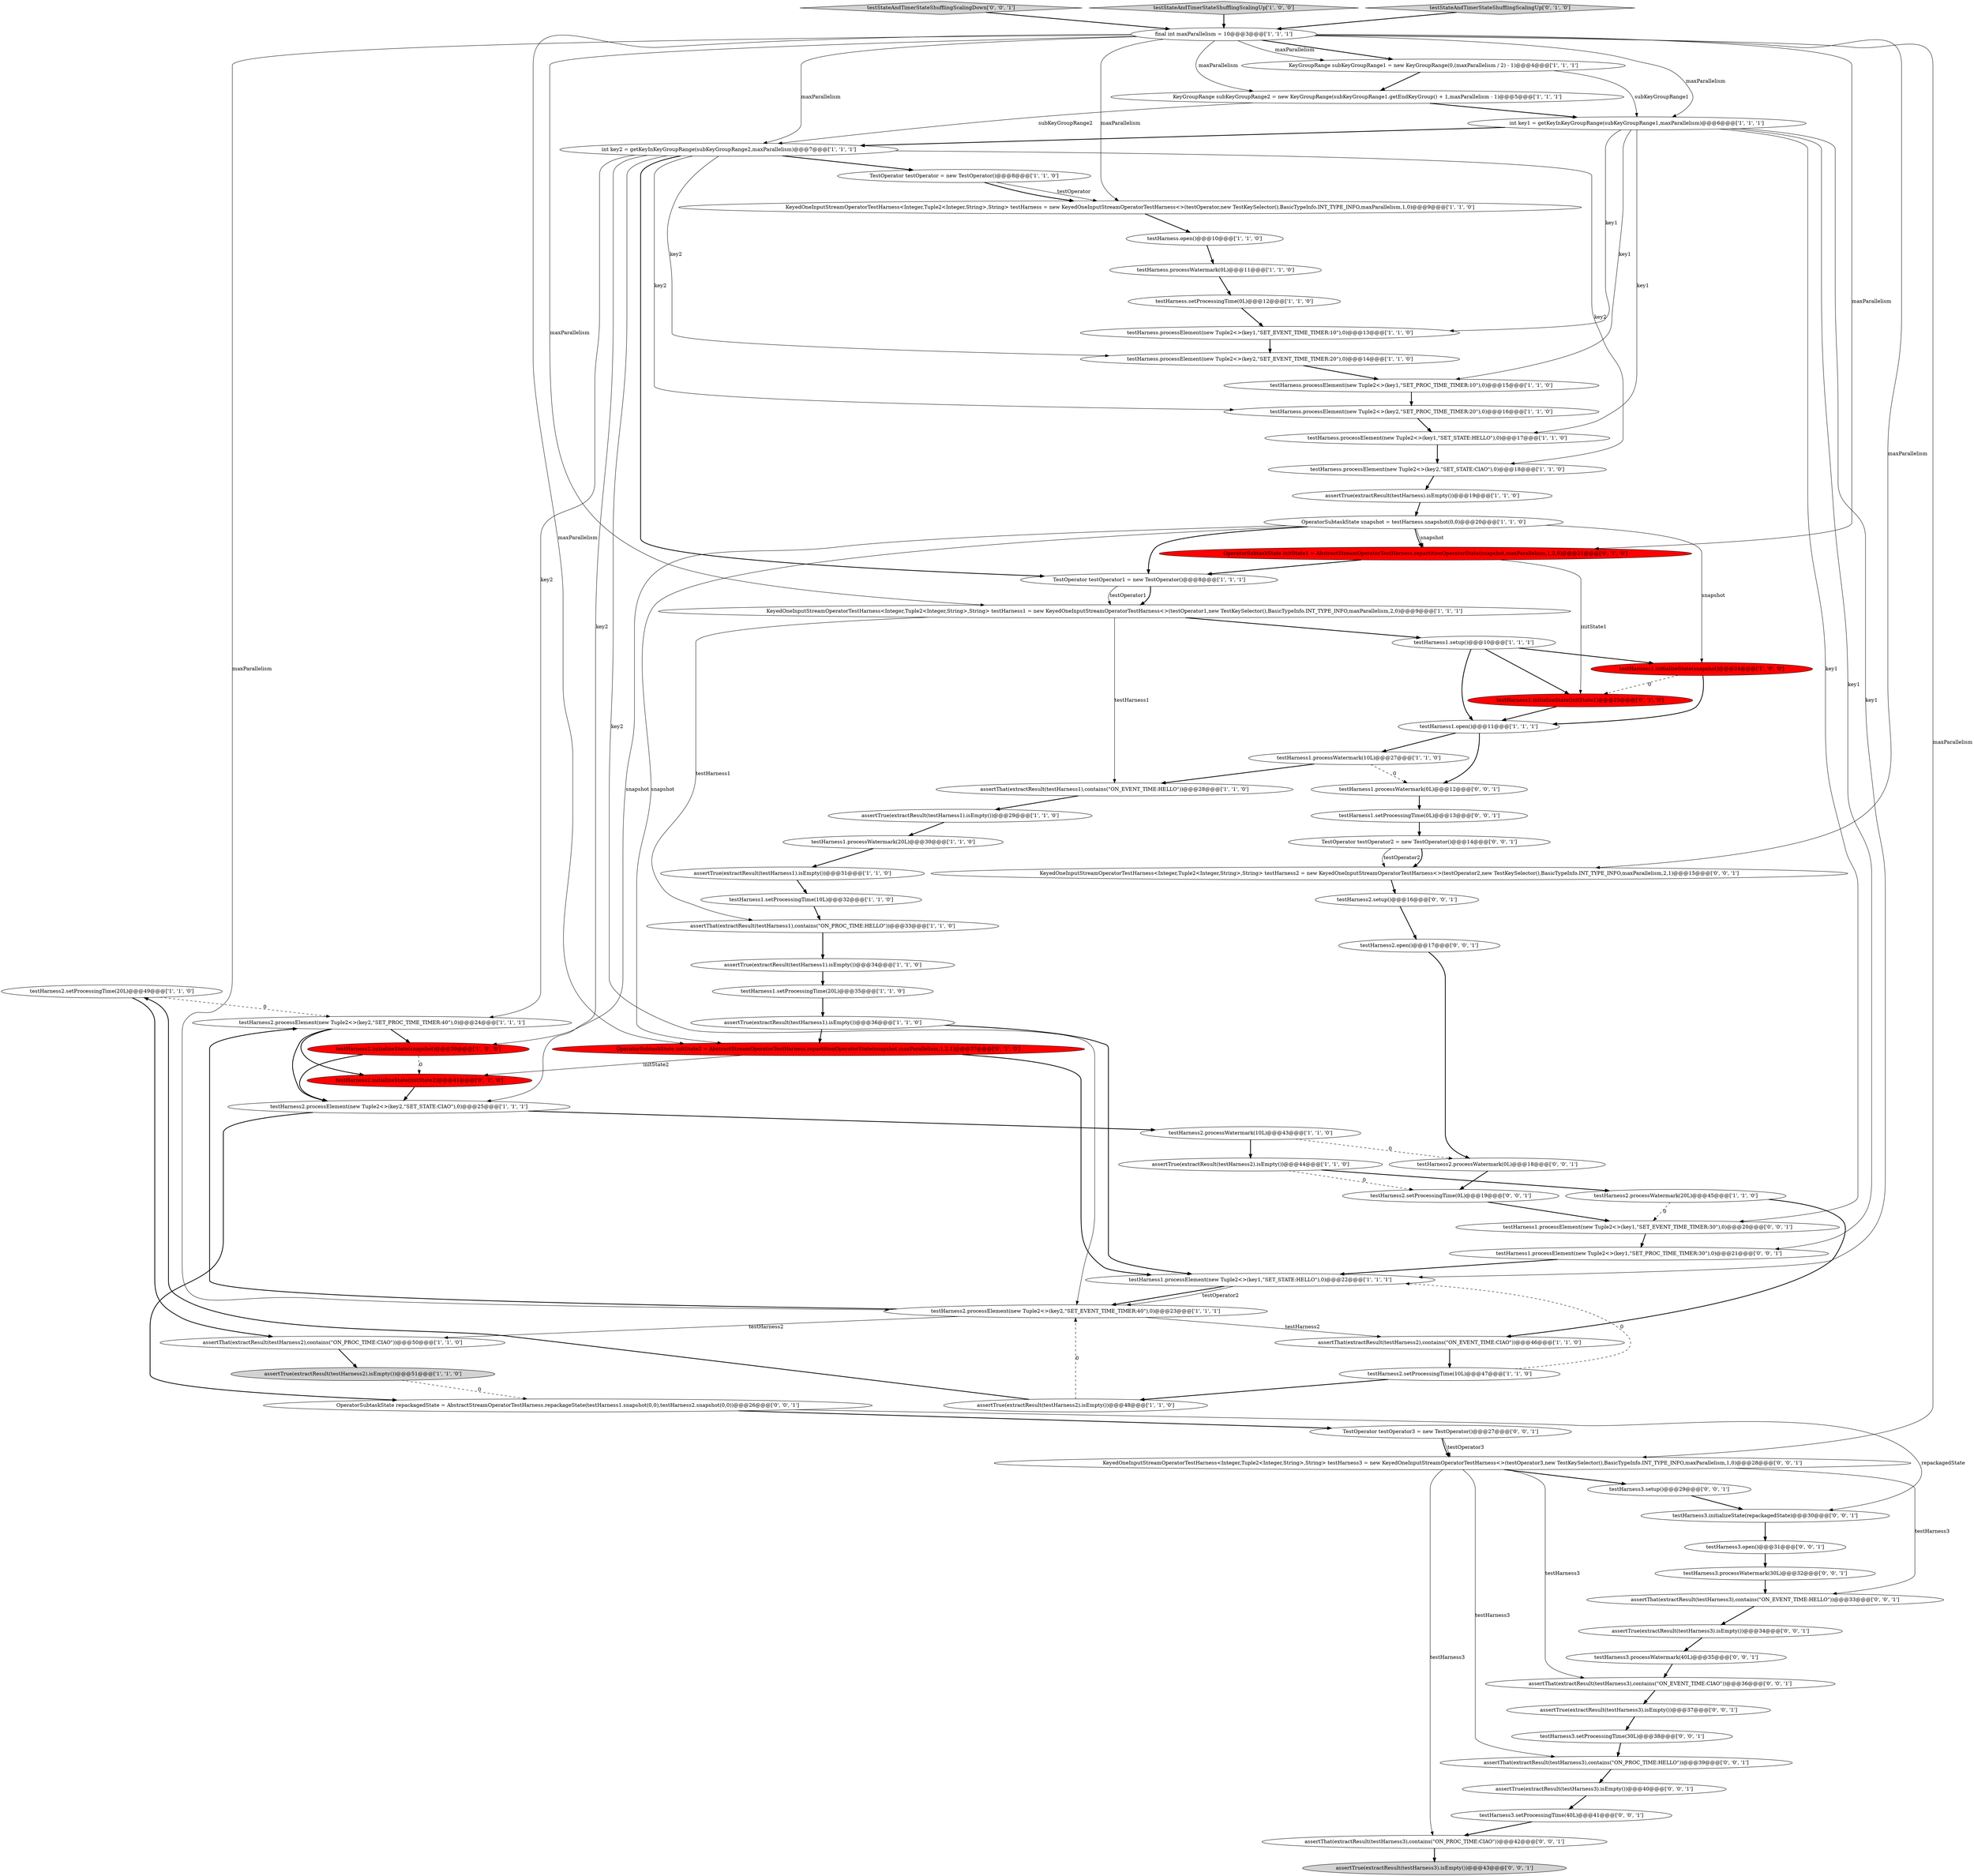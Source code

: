 digraph {
72 [style = filled, label = "TestOperator testOperator3 = new TestOperator()@@@27@@@['0', '0', '1']", fillcolor = white, shape = ellipse image = "AAA0AAABBB3BBB"];
5 [style = filled, label = "testHarness2.processWatermark(10L)@@@43@@@['1', '1', '0']", fillcolor = white, shape = ellipse image = "AAA0AAABBB1BBB"];
66 [style = filled, label = "testHarness2.processWatermark(0L)@@@18@@@['0', '0', '1']", fillcolor = white, shape = ellipse image = "AAA0AAABBB3BBB"];
37 [style = filled, label = "testHarness2.initializeState(snapshot)@@@39@@@['1', '0', '0']", fillcolor = red, shape = ellipse image = "AAA1AAABBB1BBB"];
28 [style = filled, label = "testHarness2.setProcessingTime(20L)@@@49@@@['1', '1', '0']", fillcolor = white, shape = ellipse image = "AAA0AAABBB1BBB"];
38 [style = filled, label = "KeyGroupRange subKeyGroupRange1 = new KeyGroupRange(0,(maxParallelism / 2) - 1)@@@4@@@['1', '1', '1']", fillcolor = white, shape = ellipse image = "AAA0AAABBB1BBB"];
47 [style = filled, label = "KeyedOneInputStreamOperatorTestHarness<Integer,Tuple2<Integer,String>,String> testHarness1 = new KeyedOneInputStreamOperatorTestHarness<>(testOperator1,new TestKeySelector(),BasicTypeInfo.INT_TYPE_INFO,maxParallelism,2,0)@@@9@@@['1', '1', '1']", fillcolor = white, shape = ellipse image = "AAA0AAABBB1BBB"];
48 [style = filled, label = "testHarness2.initializeState(initState2)@@@41@@@['0', '1', '0']", fillcolor = red, shape = ellipse image = "AAA1AAABBB2BBB"];
4 [style = filled, label = "testHarness.setProcessingTime(0L)@@@12@@@['1', '1', '0']", fillcolor = white, shape = ellipse image = "AAA0AAABBB1BBB"];
55 [style = filled, label = "testHarness1.processElement(new Tuple2<>(key1,\"SET_PROC_TIME_TIMER:30\"),0)@@@21@@@['0', '0', '1']", fillcolor = white, shape = ellipse image = "AAA0AAABBB3BBB"];
76 [style = filled, label = "testHarness3.setProcessingTime(30L)@@@38@@@['0', '0', '1']", fillcolor = white, shape = ellipse image = "AAA0AAABBB3BBB"];
57 [style = filled, label = "testHarness3.initializeState(repackagedState)@@@30@@@['0', '0', '1']", fillcolor = white, shape = ellipse image = "AAA0AAABBB3BBB"];
9 [style = filled, label = "assertTrue(extractResult(testHarness2).isEmpty())@@@51@@@['1', '1', '0']", fillcolor = lightgray, shape = ellipse image = "AAA0AAABBB1BBB"];
39 [style = filled, label = "testHarness.processWatermark(0L)@@@11@@@['1', '1', '0']", fillcolor = white, shape = ellipse image = "AAA0AAABBB1BBB"];
71 [style = filled, label = "testStateAndTimerStateShufflingScalingDown['0', '0', '1']", fillcolor = lightgray, shape = diamond image = "AAA0AAABBB3BBB"];
23 [style = filled, label = "assertThat(extractResult(testHarness1),contains(\"ON_PROC_TIME:HELLO\"))@@@33@@@['1', '1', '0']", fillcolor = white, shape = ellipse image = "AAA0AAABBB1BBB"];
77 [style = filled, label = "testHarness2.setup()@@@16@@@['0', '0', '1']", fillcolor = white, shape = ellipse image = "AAA0AAABBB3BBB"];
32 [style = filled, label = "assertTrue(extractResult(testHarness).isEmpty())@@@19@@@['1', '1', '0']", fillcolor = white, shape = ellipse image = "AAA0AAABBB1BBB"];
68 [style = filled, label = "testHarness3.setup()@@@29@@@['0', '0', '1']", fillcolor = white, shape = ellipse image = "AAA0AAABBB3BBB"];
15 [style = filled, label = "testHarness1.setup()@@@10@@@['1', '1', '1']", fillcolor = white, shape = ellipse image = "AAA0AAABBB1BBB"];
41 [style = filled, label = "testHarness1.setProcessingTime(20L)@@@35@@@['1', '1', '0']", fillcolor = white, shape = ellipse image = "AAA0AAABBB1BBB"];
75 [style = filled, label = "assertThat(extractResult(testHarness3),contains(\"ON_PROC_TIME:CIAO\"))@@@42@@@['0', '0', '1']", fillcolor = white, shape = ellipse image = "AAA0AAABBB3BBB"];
0 [style = filled, label = "testHarness2.processElement(new Tuple2<>(key2,\"SET_EVENT_TIME_TIMER:40\"),0)@@@23@@@['1', '1', '1']", fillcolor = white, shape = ellipse image = "AAA0AAABBB1BBB"];
8 [style = filled, label = "assertTrue(extractResult(testHarness2).isEmpty())@@@48@@@['1', '1', '0']", fillcolor = white, shape = ellipse image = "AAA0AAABBB1BBB"];
16 [style = filled, label = "testHarness.processElement(new Tuple2<>(key2,\"SET_PROC_TIME_TIMER:20\"),0)@@@16@@@['1', '1', '0']", fillcolor = white, shape = ellipse image = "AAA0AAABBB1BBB"];
46 [style = filled, label = "int key2 = getKeyInKeyGroupRange(subKeyGroupRange2,maxParallelism)@@@7@@@['1', '1', '1']", fillcolor = white, shape = ellipse image = "AAA0AAABBB1BBB"];
50 [style = filled, label = "OperatorSubtaskState initState2 = AbstractStreamOperatorTestHarness.repartitionOperatorState(snapshot,maxParallelism,1,2,1)@@@37@@@['0', '1', '0']", fillcolor = red, shape = ellipse image = "AAA1AAABBB2BBB"];
35 [style = filled, label = "testHarness.processElement(new Tuple2<>(key1,\"SET_PROC_TIME_TIMER:10\"),0)@@@15@@@['1', '1', '0']", fillcolor = white, shape = ellipse image = "AAA0AAABBB1BBB"];
49 [style = filled, label = "OperatorSubtaskState initState1 = AbstractStreamOperatorTestHarness.repartitionOperatorState(snapshot,maxParallelism,1,2,0)@@@21@@@['0', '1', '0']", fillcolor = red, shape = ellipse image = "AAA1AAABBB2BBB"];
58 [style = filled, label = "assertThat(extractResult(testHarness3),contains(\"ON_PROC_TIME:HELLO\"))@@@39@@@['0', '0', '1']", fillcolor = white, shape = ellipse image = "AAA0AAABBB3BBB"];
45 [style = filled, label = "KeyGroupRange subKeyGroupRange2 = new KeyGroupRange(subKeyGroupRange1.getEndKeyGroup() + 1,maxParallelism - 1)@@@5@@@['1', '1', '1']", fillcolor = white, shape = ellipse image = "AAA0AAABBB1BBB"];
29 [style = filled, label = "testHarness.processElement(new Tuple2<>(key2,\"SET_STATE:CIAO\"),0)@@@18@@@['1', '1', '0']", fillcolor = white, shape = ellipse image = "AAA0AAABBB1BBB"];
13 [style = filled, label = "testHarness2.processElement(new Tuple2<>(key2,\"SET_STATE:CIAO\"),0)@@@25@@@['1', '1', '1']", fillcolor = white, shape = ellipse image = "AAA0AAABBB1BBB"];
42 [style = filled, label = "testHarness.processElement(new Tuple2<>(key1,\"SET_STATE:HELLO\"),0)@@@17@@@['1', '1', '0']", fillcolor = white, shape = ellipse image = "AAA0AAABBB1BBB"];
54 [style = filled, label = "KeyedOneInputStreamOperatorTestHarness<Integer,Tuple2<Integer,String>,String> testHarness2 = new KeyedOneInputStreamOperatorTestHarness<>(testOperator2,new TestKeySelector(),BasicTypeInfo.INT_TYPE_INFO,maxParallelism,2,1)@@@15@@@['0', '0', '1']", fillcolor = white, shape = ellipse image = "AAA0AAABBB3BBB"];
3 [style = filled, label = "testHarness2.processElement(new Tuple2<>(key2,\"SET_PROC_TIME_TIMER:40\"),0)@@@24@@@['1', '1', '1']", fillcolor = white, shape = ellipse image = "AAA0AAABBB1BBB"];
10 [style = filled, label = "testHarness.processElement(new Tuple2<>(key1,\"SET_EVENT_TIME_TIMER:10\"),0)@@@13@@@['1', '1', '0']", fillcolor = white, shape = ellipse image = "AAA0AAABBB1BBB"];
12 [style = filled, label = "testHarness.processElement(new Tuple2<>(key2,\"SET_EVENT_TIME_TIMER:20\"),0)@@@14@@@['1', '1', '0']", fillcolor = white, shape = ellipse image = "AAA0AAABBB1BBB"];
44 [style = filled, label = "KeyedOneInputStreamOperatorTestHarness<Integer,Tuple2<Integer,String>,String> testHarness = new KeyedOneInputStreamOperatorTestHarness<>(testOperator,new TestKeySelector(),BasicTypeInfo.INT_TYPE_INFO,maxParallelism,1,0)@@@9@@@['1', '1', '0']", fillcolor = white, shape = ellipse image = "AAA0AAABBB1BBB"];
64 [style = filled, label = "assertTrue(extractResult(testHarness3).isEmpty())@@@40@@@['0', '0', '1']", fillcolor = white, shape = ellipse image = "AAA0AAABBB3BBB"];
73 [style = filled, label = "testHarness3.open()@@@31@@@['0', '0', '1']", fillcolor = white, shape = ellipse image = "AAA0AAABBB3BBB"];
17 [style = filled, label = "assertTrue(extractResult(testHarness1).isEmpty())@@@36@@@['1', '1', '0']", fillcolor = white, shape = ellipse image = "AAA0AAABBB1BBB"];
22 [style = filled, label = "TestOperator testOperator1 = new TestOperator()@@@8@@@['1', '1', '1']", fillcolor = white, shape = ellipse image = "AAA0AAABBB1BBB"];
69 [style = filled, label = "KeyedOneInputStreamOperatorTestHarness<Integer,Tuple2<Integer,String>,String> testHarness3 = new KeyedOneInputStreamOperatorTestHarness<>(testOperator3,new TestKeySelector(),BasicTypeInfo.INT_TYPE_INFO,maxParallelism,1,0)@@@28@@@['0', '0', '1']", fillcolor = white, shape = ellipse image = "AAA0AAABBB3BBB"];
7 [style = filled, label = "assertThat(extractResult(testHarness2),contains(\"ON_EVENT_TIME:CIAO\"))@@@46@@@['1', '1', '0']", fillcolor = white, shape = ellipse image = "AAA0AAABBB1BBB"];
67 [style = filled, label = "testHarness1.setProcessingTime(0L)@@@13@@@['0', '0', '1']", fillcolor = white, shape = ellipse image = "AAA0AAABBB3BBB"];
30 [style = filled, label = "testHarness.open()@@@10@@@['1', '1', '0']", fillcolor = white, shape = ellipse image = "AAA0AAABBB1BBB"];
18 [style = filled, label = "TestOperator testOperator = new TestOperator()@@@8@@@['1', '1', '0']", fillcolor = white, shape = ellipse image = "AAA0AAABBB1BBB"];
14 [style = filled, label = "testHarness1.setProcessingTime(10L)@@@32@@@['1', '1', '0']", fillcolor = white, shape = ellipse image = "AAA0AAABBB1BBB"];
70 [style = filled, label = "assertThat(extractResult(testHarness3),contains(\"ON_EVENT_TIME:CIAO\"))@@@36@@@['0', '0', '1']", fillcolor = white, shape = ellipse image = "AAA0AAABBB3BBB"];
74 [style = filled, label = "testHarness2.setProcessingTime(0L)@@@19@@@['0', '0', '1']", fillcolor = white, shape = ellipse image = "AAA0AAABBB3BBB"];
78 [style = filled, label = "assertTrue(extractResult(testHarness3).isEmpty())@@@43@@@['0', '0', '1']", fillcolor = lightgray, shape = ellipse image = "AAA0AAABBB3BBB"];
27 [style = filled, label = "assertTrue(extractResult(testHarness2).isEmpty())@@@44@@@['1', '1', '0']", fillcolor = white, shape = ellipse image = "AAA0AAABBB1BBB"];
43 [style = filled, label = "final int maxParallelism = 10@@@3@@@['1', '1', '1']", fillcolor = white, shape = ellipse image = "AAA0AAABBB1BBB"];
62 [style = filled, label = "testHarness3.setProcessingTime(40L)@@@41@@@['0', '0', '1']", fillcolor = white, shape = ellipse image = "AAA0AAABBB3BBB"];
80 [style = filled, label = "OperatorSubtaskState repackagedState = AbstractStreamOperatorTestHarness.repackageState(testHarness1.snapshot(0,0),testHarness2.snapshot(0,0))@@@26@@@['0', '0', '1']", fillcolor = white, shape = ellipse image = "AAA0AAABBB3BBB"];
53 [style = filled, label = "assertThat(extractResult(testHarness3),contains(\"ON_EVENT_TIME:HELLO\"))@@@33@@@['0', '0', '1']", fillcolor = white, shape = ellipse image = "AAA0AAABBB3BBB"];
61 [style = filled, label = "testHarness3.processWatermark(40L)@@@35@@@['0', '0', '1']", fillcolor = white, shape = ellipse image = "AAA0AAABBB3BBB"];
2 [style = filled, label = "testStateAndTimerStateShufflingScalingUp['1', '0', '0']", fillcolor = lightgray, shape = diamond image = "AAA0AAABBB1BBB"];
34 [style = filled, label = "OperatorSubtaskState snapshot = testHarness.snapshot(0,0)@@@20@@@['1', '1', '0']", fillcolor = white, shape = ellipse image = "AAA0AAABBB1BBB"];
20 [style = filled, label = "testHarness1.processElement(new Tuple2<>(key1,\"SET_STATE:HELLO\"),0)@@@22@@@['1', '1', '1']", fillcolor = white, shape = ellipse image = "AAA0AAABBB1BBB"];
24 [style = filled, label = "int key1 = getKeyInKeyGroupRange(subKeyGroupRange1,maxParallelism)@@@6@@@['1', '1', '1']", fillcolor = white, shape = ellipse image = "AAA0AAABBB1BBB"];
25 [style = filled, label = "testHarness1.open()@@@11@@@['1', '1', '1']", fillcolor = white, shape = ellipse image = "AAA0AAABBB1BBB"];
19 [style = filled, label = "assertThat(extractResult(testHarness1),contains(\"ON_EVENT_TIME:HELLO\"))@@@28@@@['1', '1', '0']", fillcolor = white, shape = ellipse image = "AAA0AAABBB1BBB"];
6 [style = filled, label = "testHarness1.processWatermark(20L)@@@30@@@['1', '1', '0']", fillcolor = white, shape = ellipse image = "AAA0AAABBB1BBB"];
59 [style = filled, label = "TestOperator testOperator2 = new TestOperator()@@@14@@@['0', '0', '1']", fillcolor = white, shape = ellipse image = "AAA0AAABBB3BBB"];
60 [style = filled, label = "testHarness1.processElement(new Tuple2<>(key1,\"SET_EVENT_TIME_TIMER:30\"),0)@@@20@@@['0', '0', '1']", fillcolor = white, shape = ellipse image = "AAA0AAABBB3BBB"];
21 [style = filled, label = "assertTrue(extractResult(testHarness1).isEmpty())@@@31@@@['1', '1', '0']", fillcolor = white, shape = ellipse image = "AAA0AAABBB1BBB"];
33 [style = filled, label = "testHarness2.setProcessingTime(10L)@@@47@@@['1', '1', '0']", fillcolor = white, shape = ellipse image = "AAA0AAABBB1BBB"];
81 [style = filled, label = "testHarness1.processWatermark(0L)@@@12@@@['0', '0', '1']", fillcolor = white, shape = ellipse image = "AAA0AAABBB3BBB"];
56 [style = filled, label = "testHarness3.processWatermark(30L)@@@32@@@['0', '0', '1']", fillcolor = white, shape = ellipse image = "AAA0AAABBB3BBB"];
51 [style = filled, label = "testHarness1.initializeState(initState1)@@@25@@@['0', '1', '0']", fillcolor = red, shape = ellipse image = "AAA1AAABBB2BBB"];
52 [style = filled, label = "testStateAndTimerStateShufflingScalingUp['0', '1', '0']", fillcolor = lightgray, shape = diamond image = "AAA0AAABBB2BBB"];
65 [style = filled, label = "testHarness2.open()@@@17@@@['0', '0', '1']", fillcolor = white, shape = ellipse image = "AAA0AAABBB3BBB"];
31 [style = filled, label = "assertTrue(extractResult(testHarness1).isEmpty())@@@34@@@['1', '1', '0']", fillcolor = white, shape = ellipse image = "AAA0AAABBB1BBB"];
63 [style = filled, label = "assertTrue(extractResult(testHarness3).isEmpty())@@@37@@@['0', '0', '1']", fillcolor = white, shape = ellipse image = "AAA0AAABBB3BBB"];
26 [style = filled, label = "assertTrue(extractResult(testHarness1).isEmpty())@@@29@@@['1', '1', '0']", fillcolor = white, shape = ellipse image = "AAA0AAABBB1BBB"];
1 [style = filled, label = "testHarness2.processWatermark(20L)@@@45@@@['1', '1', '0']", fillcolor = white, shape = ellipse image = "AAA0AAABBB1BBB"];
40 [style = filled, label = "testHarness1.initializeState(snapshot)@@@24@@@['1', '0', '0']", fillcolor = red, shape = ellipse image = "AAA1AAABBB1BBB"];
79 [style = filled, label = "assertTrue(extractResult(testHarness3).isEmpty())@@@34@@@['0', '0', '1']", fillcolor = white, shape = ellipse image = "AAA0AAABBB3BBB"];
36 [style = filled, label = "testHarness1.processWatermark(10L)@@@27@@@['1', '1', '0']", fillcolor = white, shape = ellipse image = "AAA0AAABBB1BBB"];
11 [style = filled, label = "assertThat(extractResult(testHarness2),contains(\"ON_PROC_TIME:CIAO\"))@@@50@@@['1', '1', '0']", fillcolor = white, shape = ellipse image = "AAA0AAABBB1BBB"];
59->54 [style = solid, label="testOperator2"];
15->25 [style = bold, label=""];
43->69 [style = solid, label="maxParallelism"];
20->0 [style = bold, label=""];
40->25 [style = bold, label=""];
33->20 [style = dashed, label="0"];
32->34 [style = bold, label=""];
69->68 [style = bold, label=""];
43->45 [style = solid, label="maxParallelism"];
0->7 [style = solid, label="testHarness2"];
11->9 [style = bold, label=""];
46->3 [style = solid, label="key2"];
36->81 [style = dashed, label="0"];
42->29 [style = bold, label=""];
8->0 [style = dashed, label="0"];
45->24 [style = bold, label=""];
49->22 [style = bold, label=""];
69->53 [style = solid, label="testHarness3"];
18->44 [style = bold, label=""];
10->12 [style = bold, label=""];
22->47 [style = bold, label=""];
79->61 [style = bold, label=""];
16->42 [style = bold, label=""];
73->56 [style = bold, label=""];
56->53 [style = bold, label=""];
75->78 [style = bold, label=""];
24->46 [style = bold, label=""];
46->13 [style = solid, label="key2"];
59->54 [style = bold, label=""];
17->20 [style = bold, label=""];
47->23 [style = solid, label="testHarness1"];
0->3 [style = bold, label=""];
8->28 [style = bold, label=""];
69->75 [style = solid, label="testHarness3"];
27->74 [style = dashed, label="0"];
25->36 [style = bold, label=""];
20->0 [style = solid, label="testOperator2"];
40->51 [style = dashed, label="0"];
54->77 [style = bold, label=""];
13->80 [style = bold, label=""];
65->66 [style = bold, label=""];
38->45 [style = bold, label=""];
12->35 [style = bold, label=""];
26->6 [style = bold, label=""];
34->49 [style = solid, label="snapshot"];
0->11 [style = solid, label="testHarness2"];
39->4 [style = bold, label=""];
46->16 [style = solid, label="key2"];
60->55 [style = bold, label=""];
7->33 [style = bold, label=""];
43->50 [style = solid, label="maxParallelism"];
69->70 [style = solid, label="testHarness3"];
46->29 [style = solid, label="key2"];
19->26 [style = bold, label=""];
29->32 [style = bold, label=""];
24->42 [style = solid, label="key1"];
31->41 [style = bold, label=""];
13->5 [style = bold, label=""];
51->25 [style = bold, label=""];
43->47 [style = solid, label="maxParallelism"];
48->13 [style = bold, label=""];
61->70 [style = bold, label=""];
37->13 [style = bold, label=""];
43->44 [style = solid, label="maxParallelism"];
33->8 [style = bold, label=""];
77->65 [style = bold, label=""];
2->43 [style = bold, label=""];
45->46 [style = solid, label="subKeyGroupRange2"];
44->30 [style = bold, label=""];
4->10 [style = bold, label=""];
23->31 [style = bold, label=""];
72->69 [style = bold, label=""];
3->37 [style = bold, label=""];
80->72 [style = bold, label=""];
34->49 [style = bold, label=""];
6->21 [style = bold, label=""];
62->75 [style = bold, label=""];
24->35 [style = solid, label="key1"];
53->79 [style = bold, label=""];
34->50 [style = solid, label="snapshot"];
34->37 [style = solid, label="snapshot"];
46->18 [style = bold, label=""];
46->12 [style = solid, label="key2"];
1->7 [style = bold, label=""];
80->57 [style = solid, label="repackagedState"];
43->54 [style = solid, label="maxParallelism"];
50->48 [style = solid, label="initState2"];
52->43 [style = bold, label=""];
49->51 [style = solid, label="initState1"];
17->50 [style = bold, label=""];
64->62 [style = bold, label=""];
43->38 [style = bold, label=""];
14->23 [style = bold, label=""];
22->47 [style = solid, label="testOperator1"];
18->44 [style = solid, label="testOperator"];
38->24 [style = solid, label="subKeyGroupRange1"];
74->60 [style = bold, label=""];
15->40 [style = bold, label=""];
43->0 [style = solid, label="maxParallelism"];
25->81 [style = bold, label=""];
36->19 [style = bold, label=""];
46->22 [style = bold, label=""];
21->14 [style = bold, label=""];
58->64 [style = bold, label=""];
24->20 [style = solid, label="key1"];
47->19 [style = solid, label="testHarness1"];
27->1 [style = bold, label=""];
35->16 [style = bold, label=""];
47->15 [style = bold, label=""];
55->20 [style = bold, label=""];
43->24 [style = solid, label="maxParallelism"];
37->48 [style = dashed, label="0"];
24->55 [style = solid, label="key1"];
28->11 [style = bold, label=""];
81->67 [style = bold, label=""];
50->20 [style = bold, label=""];
66->74 [style = bold, label=""];
57->73 [style = bold, label=""];
43->49 [style = solid, label="maxParallelism"];
70->63 [style = bold, label=""];
1->60 [style = dashed, label="0"];
9->80 [style = dashed, label="0"];
46->0 [style = solid, label="key2"];
28->3 [style = dashed, label="0"];
24->60 [style = solid, label="key1"];
34->22 [style = bold, label=""];
24->10 [style = solid, label="key1"];
43->38 [style = solid, label="maxParallelism"];
68->57 [style = bold, label=""];
41->17 [style = bold, label=""];
3->48 [style = bold, label=""];
71->43 [style = bold, label=""];
43->46 [style = solid, label="maxParallelism"];
72->69 [style = solid, label="testOperator3"];
63->76 [style = bold, label=""];
34->40 [style = solid, label="snapshot"];
3->13 [style = bold, label=""];
30->39 [style = bold, label=""];
5->66 [style = dashed, label="0"];
5->27 [style = bold, label=""];
76->58 [style = bold, label=""];
69->58 [style = solid, label="testHarness3"];
67->59 [style = bold, label=""];
15->51 [style = bold, label=""];
}
